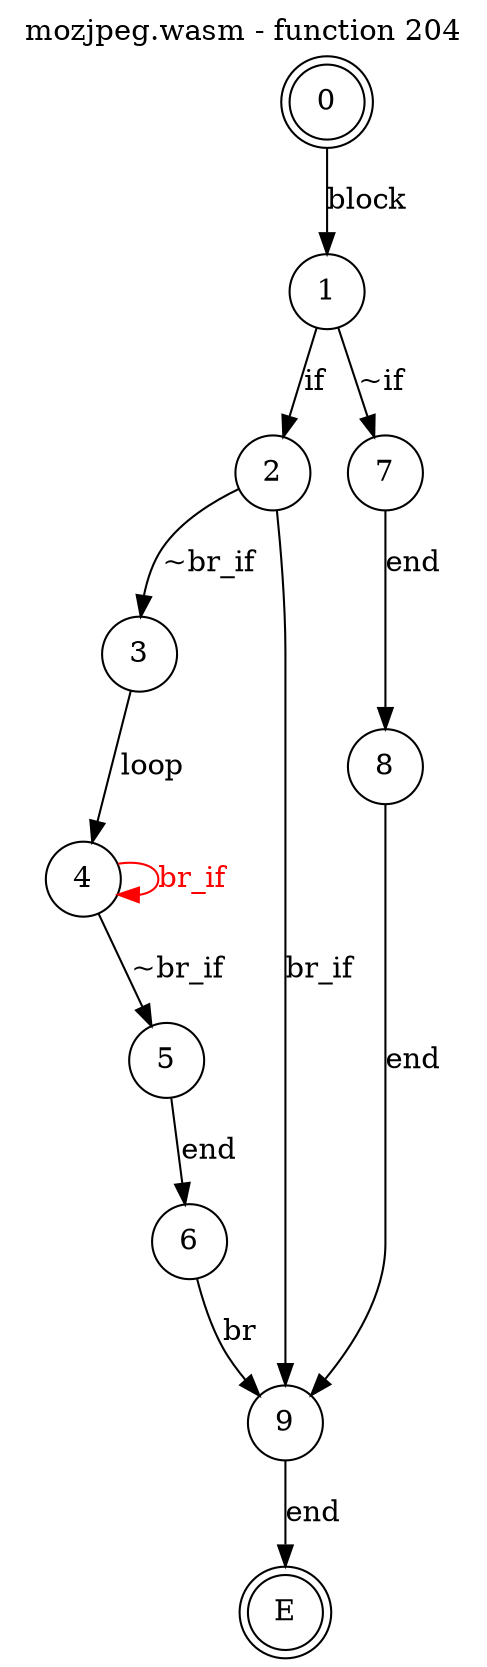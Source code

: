digraph finite_state_machine {
    label = "mozjpeg.wasm - function 204"
    labelloc =  t
    labelfontsize = 16
    labelfontcolor = black
    labelfontname = "Helvetica"
    node [shape = doublecircle]; 0 E ;
    node [shape = circle];
    0 -> 1[label="block"];
    1 -> 2[label="if"];
    1 -> 7[label="~if"];
    2 -> 3[label="~br_if"];
    2 -> 9[label="br_if"];
    3 -> 4[label="loop"];
    4 -> 5[label="~br_if"];
    4 -> 4[color="red" fontcolor="red" label="br_if"];
    5 -> 6[label="end"];
    6 -> 9[label="br"];
    7 -> 8[label="end"];
    8 -> 9[label="end"];
    9 -> E[label="end"];
}
